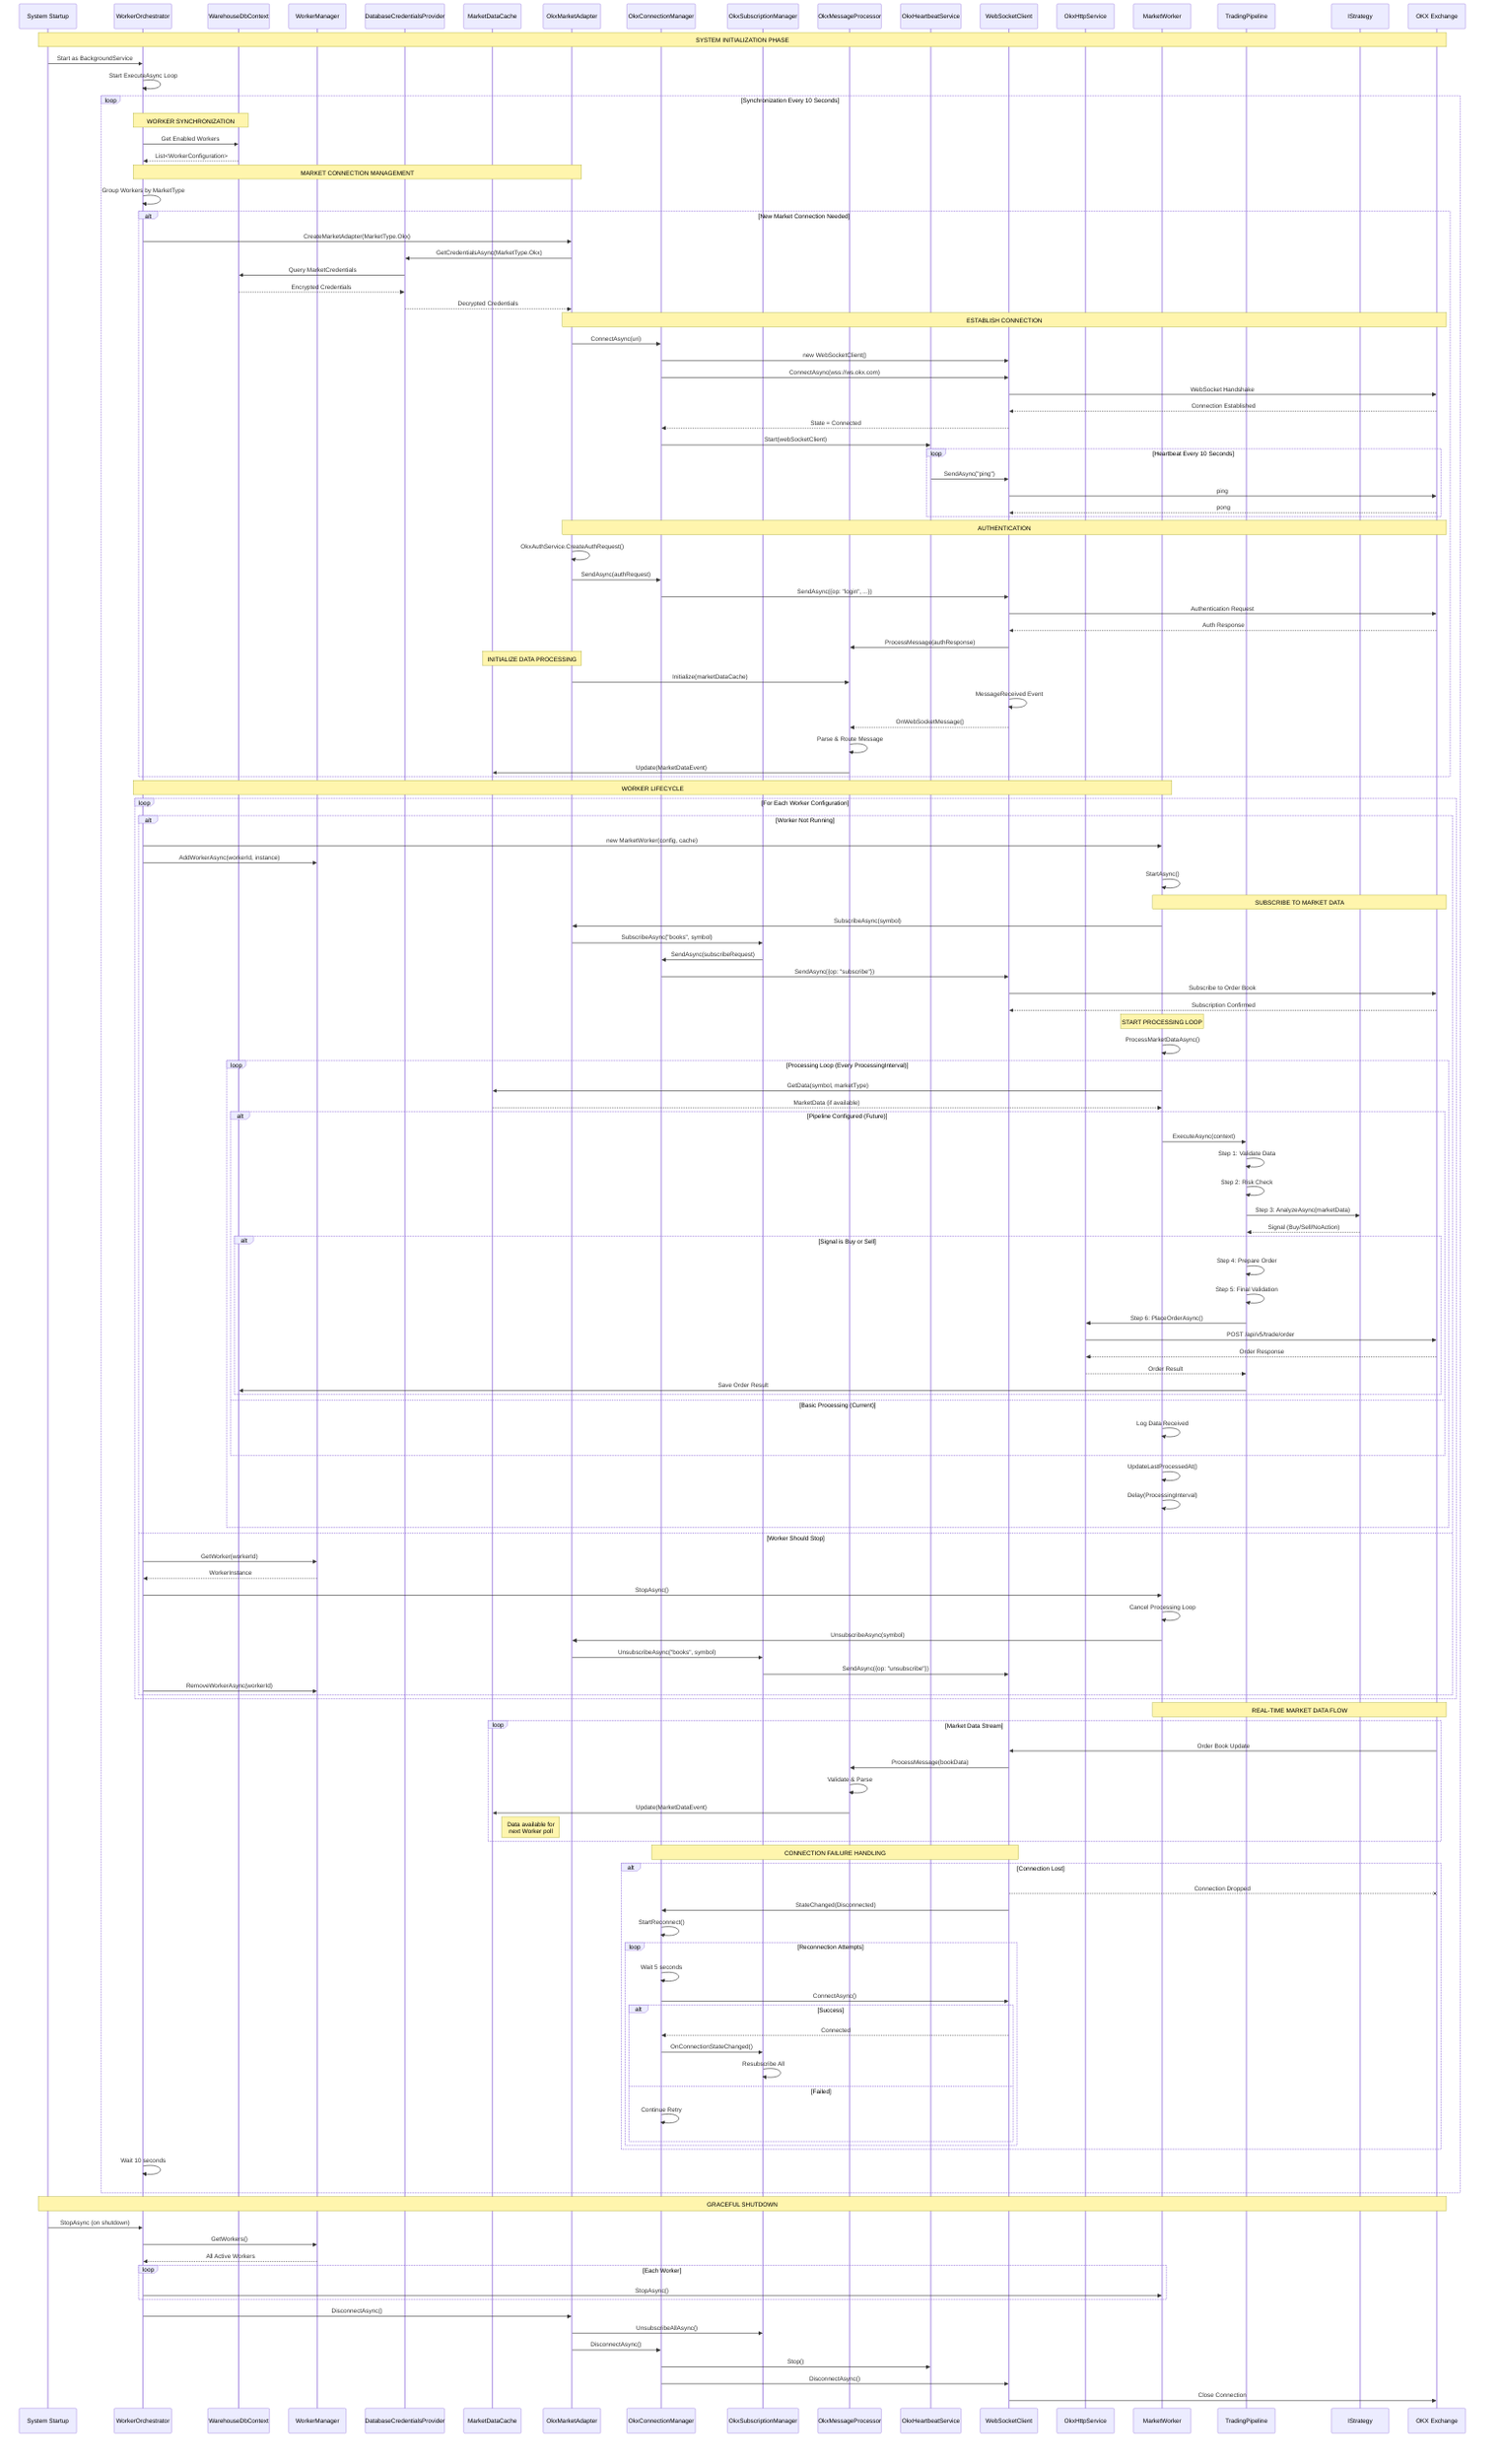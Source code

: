 sequenceDiagram
    participant System as System Startup
    participant Orch as WorkerOrchestrator
    participant DB as WarehouseDbContext
    participant WM as WorkerManager
    participant Creds as DatabaseCredentialsProvider
    participant Cache as MarketDataCache
    participant Adapter as OkxMarketAdapter
    participant ConnMgr as OkxConnectionManager
    participant SubMgr as OkxSubscriptionManager
    participant MsgProc as OkxMessageProcessor
    participant HeartBeat as OkxHeartbeatService
    participant WS as WebSocketClient
    participant HTTP as OkxHttpService
    participant Worker as MarketWorker
    participant Pipeline as TradingPipeline
    participant Strategy as IStrategy
    participant OKX as OKX Exchange

    Note over System, OKX: SYSTEM INITIALIZATION PHASE
    System ->> Orch: Start as BackgroundService
    Orch ->> Orch: Start ExecuteAsync Loop

    loop Synchronization Every 10 Seconds
        Note over Orch, DB: WORKER SYNCHRONIZATION
        Orch ->> DB: Get Enabled Workers
        DB -->> Orch: List<WorkerConfiguration>

        Note over Orch, Adapter: MARKET CONNECTION MANAGEMENT
        Orch ->> Orch: Group Workers by MarketType

        alt New Market Connection Needed
            Orch ->> Adapter: CreateMarketAdapter(MarketType.Okx)
            Adapter ->> Creds: GetCredentialsAsync(MarketType.Okx)
            Creds ->> DB: Query MarketCredentials
            DB -->> Creds: Encrypted Credentials
            Creds -->> Adapter: Decrypted Credentials

            Note over Adapter, OKX: ESTABLISH CONNECTION
            Adapter ->> ConnMgr: ConnectAsync(uri)
            ConnMgr ->> WS: new WebSocketClient()
            ConnMgr ->> WS: ConnectAsync(wss://ws.okx.com)
            WS ->> OKX: WebSocket Handshake
            OKX -->> WS: Connection Established
            WS -->> ConnMgr: State = Connected

            ConnMgr ->> HeartBeat: Start(webSocketClient)
            loop Heartbeat Every 10 Seconds
                HeartBeat ->> WS: SendAsync("ping")
                WS ->> OKX: ping
                OKX -->> WS: pong
            end

            Note over Adapter, OKX: AUTHENTICATION
            Adapter ->> Adapter: OkxAuthService.CreateAuthRequest()
            Adapter ->> ConnMgr: SendAsync(authRequest)
            ConnMgr ->> WS: SendAsync({op: "login", ...})
            WS ->> OKX: Authentication Request
            OKX -->> WS: Auth Response
            WS ->> MsgProc: ProcessMessage(authResponse)

            Note over Adapter, Cache: INITIALIZE DATA PROCESSING
            Adapter ->> MsgProc: Initialize(marketDataCache)
            WS ->> WS: MessageReceived Event
            WS -->> MsgProc: OnWebSocketMessage()
            MsgProc ->> MsgProc: Parse & Route Message
            MsgProc ->> Cache: Update(MarketDataEvent)
        end

        Note over Orch, Worker: WORKER LIFECYCLE

        loop For Each Worker Configuration
            alt Worker Not Running
                Orch ->> Worker: new MarketWorker(config, cache)
                Orch ->> WM: AddWorkerAsync(workerId, instance)
                Worker ->> Worker: StartAsync()

                Note over Worker, OKX: SUBSCRIBE TO MARKET DATA
                Worker ->> Adapter: SubscribeAsync(symbol)
                Adapter ->> SubMgr: SubscribeAsync("books", symbol)
                SubMgr ->> ConnMgr: SendAsync(subscribeRequest)
                ConnMgr ->> WS: SendAsync({op: "subscribe"})
                WS ->> OKX: Subscribe to Order Book
                OKX -->> WS: Subscription Confirmed

                Note over Worker: START PROCESSING LOOP
                Worker ->> Worker: ProcessMarketDataAsync()
                loop Processing Loop (Every ProcessingInterval)
                    Worker ->> Cache: GetData(symbol, marketType)
                    Cache -->> Worker: MarketData (if available)

                    alt Pipeline Configured (Future)
                        Worker ->> Pipeline: ExecuteAsync(context)
                        Pipeline ->> Pipeline: Step 1: Validate Data
                        Pipeline ->> Pipeline: Step 2: Risk Check
                        Pipeline ->> Strategy: Step 3: AnalyzeAsync(marketData)
                        Strategy -->> Pipeline: Signal (Buy/Sell/NoAction)

                        alt Signal is Buy or Sell
                            Pipeline ->> Pipeline: Step 4: Prepare Order
                            Pipeline ->> Pipeline: Step 5: Final Validation
                            Pipeline ->> HTTP: Step 6: PlaceOrderAsync()
                            HTTP ->> OKX: POST /api/v5/trade/order
                            OKX -->> HTTP: Order Response
                            HTTP -->> Pipeline: Order Result
                            Pipeline ->> DB: Save Order Result
                        end
                    else Basic Processing (Current)
                        Worker ->> Worker: Log Data Received
                    end

                    Worker ->> Worker: UpdateLastProcessedAt()
                    Worker ->> Worker: Delay(ProcessingInterval)
                end
            else Worker Should Stop
                Orch ->> WM: GetWorker(workerId)
                WM -->> Orch: WorkerInstance
                Orch ->> Worker: StopAsync()
                Worker ->> Worker: Cancel Processing Loop
                Worker ->> Adapter: UnsubscribeAsync(symbol)
                Adapter ->> SubMgr: UnsubscribeAsync("books", symbol)
                SubMgr ->> WS: SendAsync({op: "unsubscribe"})
                Orch ->> WM: RemoveWorkerAsync(workerId)
            end
        end

        Note over OKX, Worker: REAL-TIME MARKET DATA FLOW
        loop Market Data Stream
            OKX ->> WS: Order Book Update
            WS ->> MsgProc: ProcessMessage(bookData)
            MsgProc ->> MsgProc: Validate & Parse
            MsgProc ->> Cache: Update(MarketDataEvent)
            Note right of Cache: Data available for<br/>next Worker poll
        end

        Note over WS, ConnMgr: CONNECTION FAILURE HANDLING
        alt Connection Lost
            WS --x OKX: Connection Dropped
            WS ->> ConnMgr: StateChanged(Disconnected)
            ConnMgr ->> ConnMgr: StartReconnect()

            loop Reconnection Attempts
                ConnMgr ->> ConnMgr: Wait 5 seconds
                ConnMgr ->> WS: ConnectAsync()
                alt Success
                    WS -->> ConnMgr: Connected
                    ConnMgr ->> SubMgr: OnConnectionStateChanged()
                    SubMgr ->> SubMgr: Resubscribe All
                else Failed
                    ConnMgr ->> ConnMgr: Continue Retry
                end
            end
        end

        Orch ->> Orch: Wait 10 seconds
    end

    Note over System, OKX: GRACEFUL SHUTDOWN
    System ->> Orch: StopAsync (on shutdown)
    Orch ->> WM: GetWorkers()
    WM -->> Orch: All Active Workers
    loop Each Worker
        Orch ->> Worker: StopAsync()
    end
    Orch ->> Adapter: DisconnectAsync()
    Adapter ->> SubMgr: UnsubscribeAllAsync()
    Adapter ->> ConnMgr: DisconnectAsync()
    ConnMgr ->> HeartBeat: Stop()
    ConnMgr ->> WS: DisconnectAsync()
    WS ->> OKX: Close Connection